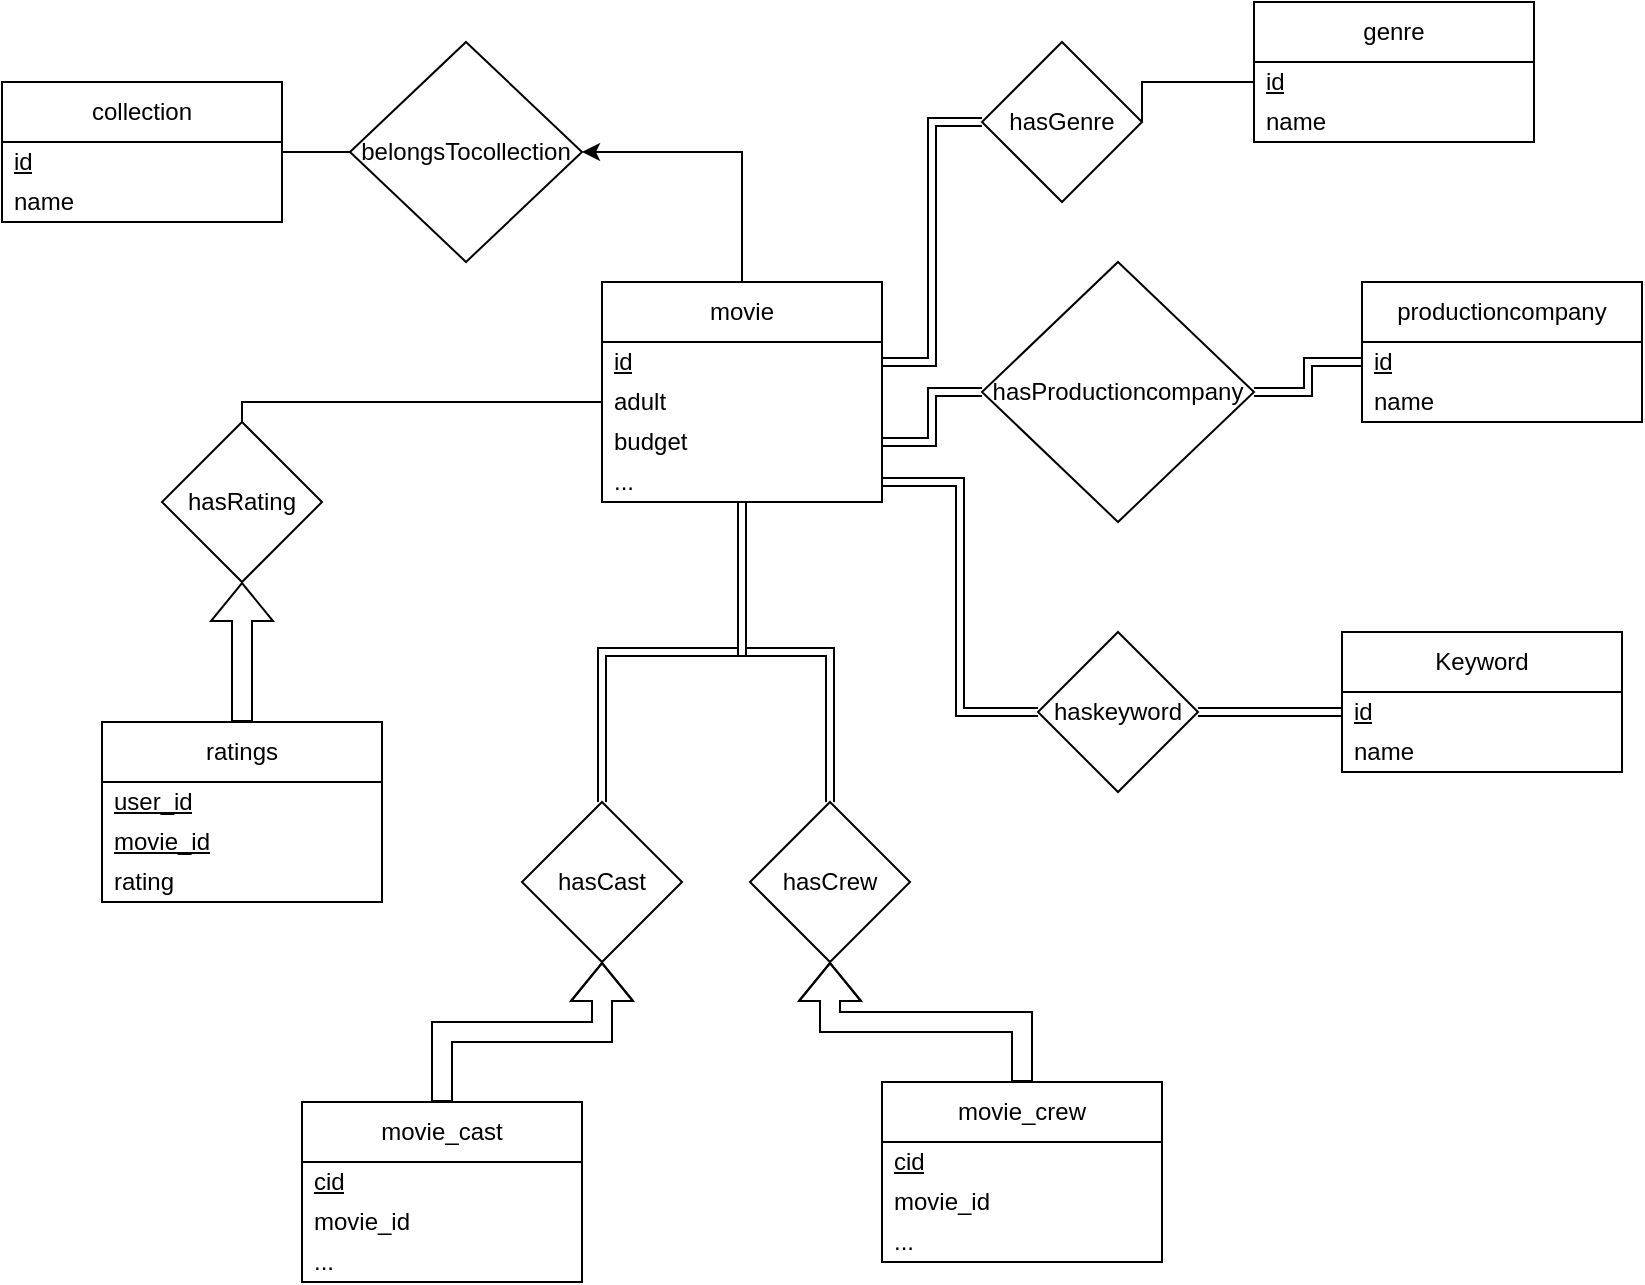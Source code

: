 <mxfile version="24.2.5" type="device">
  <diagram id="C5RBs43oDa-KdzZeNtuy" name="Page-1">
    <mxGraphModel dx="1050" dy="522" grid="1" gridSize="10" guides="1" tooltips="1" connect="1" arrows="1" fold="1" page="1" pageScale="1" pageWidth="827" pageHeight="1169" math="0" shadow="0">
      <root>
        <mxCell id="WIyWlLk6GJQsqaUBKTNV-0" />
        <mxCell id="WIyWlLk6GJQsqaUBKTNV-1" parent="WIyWlLk6GJQsqaUBKTNV-0" />
        <mxCell id="V8xSdqs0KIuIsR105aEn-18" style="rounded=0;orthogonalLoop=1;jettySize=auto;html=1;exitX=0.5;exitY=1;exitDx=0;exitDy=0;entryX=0.5;entryY=0;entryDx=0;entryDy=0;edgeStyle=orthogonalEdgeStyle;shape=link;" parent="WIyWlLk6GJQsqaUBKTNV-1" source="V8xSdqs0KIuIsR105aEn-6" target="V8xSdqs0KIuIsR105aEn-11" edge="1">
          <mxGeometry relative="1" as="geometry" />
        </mxCell>
        <mxCell id="V8xSdqs0KIuIsR105aEn-26" style="edgeStyle=orthogonalEdgeStyle;rounded=0;orthogonalLoop=1;jettySize=auto;html=1;entryX=0.5;entryY=0;entryDx=0;entryDy=0;shape=link;" parent="WIyWlLk6GJQsqaUBKTNV-1" source="V8xSdqs0KIuIsR105aEn-6" target="V8xSdqs0KIuIsR105aEn-25" edge="1">
          <mxGeometry relative="1" as="geometry" />
        </mxCell>
        <mxCell id="R3gXRubeXmH2ampcFMTy-10" style="edgeStyle=orthogonalEdgeStyle;rounded=0;orthogonalLoop=1;jettySize=auto;html=1;exitX=0.5;exitY=0;exitDx=0;exitDy=0;entryX=1;entryY=0.5;entryDx=0;entryDy=0;" parent="WIyWlLk6GJQsqaUBKTNV-1" source="V8xSdqs0KIuIsR105aEn-6" target="V8xSdqs0KIuIsR105aEn-49" edge="1">
          <mxGeometry relative="1" as="geometry" />
        </mxCell>
        <mxCell id="V8xSdqs0KIuIsR105aEn-6" value="movie" style="swimlane;fontStyle=0;childLayout=stackLayout;horizontal=1;startSize=30;horizontalStack=0;resizeParent=1;resizeParentMax=0;resizeLast=0;collapsible=1;marginBottom=0;whiteSpace=wrap;html=1;" parent="WIyWlLk6GJQsqaUBKTNV-1" vertex="1">
          <mxGeometry x="300" y="310" width="140" height="110" as="geometry" />
        </mxCell>
        <mxCell id="V8xSdqs0KIuIsR105aEn-7" value="&lt;u&gt;id&lt;/u&gt;" style="text;strokeColor=none;fillColor=none;align=left;verticalAlign=middle;spacingLeft=4;spacingRight=4;overflow=hidden;points=[[0,0.5],[1,0.5]];portConstraint=eastwest;rotatable=0;whiteSpace=wrap;html=1;" parent="V8xSdqs0KIuIsR105aEn-6" vertex="1">
          <mxGeometry y="30" width="140" height="20" as="geometry" />
        </mxCell>
        <mxCell id="V8xSdqs0KIuIsR105aEn-8" value="adult" style="text;strokeColor=none;fillColor=none;align=left;verticalAlign=middle;spacingLeft=4;spacingRight=4;overflow=hidden;points=[[0,0.5],[1,0.5]];portConstraint=eastwest;rotatable=0;whiteSpace=wrap;html=1;" parent="V8xSdqs0KIuIsR105aEn-6" vertex="1">
          <mxGeometry y="50" width="140" height="20" as="geometry" />
        </mxCell>
        <mxCell id="V8xSdqs0KIuIsR105aEn-9" value="budget" style="text;strokeColor=none;fillColor=none;align=left;verticalAlign=middle;spacingLeft=4;spacingRight=4;overflow=hidden;points=[[0,0.5],[1,0.5]];portConstraint=eastwest;rotatable=0;whiteSpace=wrap;html=1;" parent="V8xSdqs0KIuIsR105aEn-6" vertex="1">
          <mxGeometry y="70" width="140" height="20" as="geometry" />
        </mxCell>
        <mxCell id="V8xSdqs0KIuIsR105aEn-10" value="..." style="text;strokeColor=none;fillColor=none;align=left;verticalAlign=middle;spacingLeft=4;spacingRight=4;overflow=hidden;points=[[0,0.5],[1,0.5]];portConstraint=eastwest;rotatable=0;whiteSpace=wrap;html=1;" parent="V8xSdqs0KIuIsR105aEn-6" vertex="1">
          <mxGeometry y="90" width="140" height="20" as="geometry" />
        </mxCell>
        <mxCell id="V8xSdqs0KIuIsR105aEn-11" value="hasCast" style="rhombus;whiteSpace=wrap;html=1;" parent="WIyWlLk6GJQsqaUBKTNV-1" vertex="1">
          <mxGeometry x="260" y="570" width="80" height="80" as="geometry" />
        </mxCell>
        <mxCell id="V8xSdqs0KIuIsR105aEn-19" style="edgeStyle=orthogonalEdgeStyle;rounded=0;orthogonalLoop=1;jettySize=auto;html=1;exitX=0.5;exitY=0;exitDx=0;exitDy=0;entryX=0.5;entryY=1;entryDx=0;entryDy=0;shape=flexArrow;" parent="WIyWlLk6GJQsqaUBKTNV-1" source="V8xSdqs0KIuIsR105aEn-12" target="V8xSdqs0KIuIsR105aEn-11" edge="1">
          <mxGeometry relative="1" as="geometry" />
        </mxCell>
        <mxCell id="V8xSdqs0KIuIsR105aEn-12" value="movie_cast" style="swimlane;fontStyle=0;childLayout=stackLayout;horizontal=1;startSize=30;horizontalStack=0;resizeParent=1;resizeParentMax=0;resizeLast=0;collapsible=1;marginBottom=0;whiteSpace=wrap;html=1;" parent="WIyWlLk6GJQsqaUBKTNV-1" vertex="1">
          <mxGeometry x="150" y="720" width="140" height="90" as="geometry" />
        </mxCell>
        <mxCell id="V8xSdqs0KIuIsR105aEn-13" value="&lt;u&gt;cid&lt;/u&gt;" style="text;strokeColor=none;fillColor=none;align=left;verticalAlign=middle;spacingLeft=4;spacingRight=4;overflow=hidden;points=[[0,0.5],[1,0.5]];portConstraint=eastwest;rotatable=0;whiteSpace=wrap;html=1;" parent="V8xSdqs0KIuIsR105aEn-12" vertex="1">
          <mxGeometry y="30" width="140" height="20" as="geometry" />
        </mxCell>
        <mxCell id="V8xSdqs0KIuIsR105aEn-14" value="movie_id" style="text;strokeColor=none;fillColor=none;align=left;verticalAlign=middle;spacingLeft=4;spacingRight=4;overflow=hidden;points=[[0,0.5],[1,0.5]];portConstraint=eastwest;rotatable=0;whiteSpace=wrap;html=1;" parent="V8xSdqs0KIuIsR105aEn-12" vertex="1">
          <mxGeometry y="50" width="140" height="20" as="geometry" />
        </mxCell>
        <mxCell id="V8xSdqs0KIuIsR105aEn-15" value="..." style="text;strokeColor=none;fillColor=none;align=left;verticalAlign=middle;spacingLeft=4;spacingRight=4;overflow=hidden;points=[[0,0.5],[1,0.5]];portConstraint=eastwest;rotatable=0;whiteSpace=wrap;html=1;" parent="V8xSdqs0KIuIsR105aEn-12" vertex="1">
          <mxGeometry y="70" width="140" height="20" as="geometry" />
        </mxCell>
        <mxCell id="V8xSdqs0KIuIsR105aEn-27" value="" style="edgeStyle=orthogonalEdgeStyle;rounded=0;orthogonalLoop=1;jettySize=auto;html=1;shape=flexArrow;" parent="WIyWlLk6GJQsqaUBKTNV-1" source="V8xSdqs0KIuIsR105aEn-21" target="V8xSdqs0KIuIsR105aEn-25" edge="1">
          <mxGeometry relative="1" as="geometry" />
        </mxCell>
        <mxCell id="V8xSdqs0KIuIsR105aEn-21" value="movie_crew" style="swimlane;fontStyle=0;childLayout=stackLayout;horizontal=1;startSize=30;horizontalStack=0;resizeParent=1;resizeParentMax=0;resizeLast=0;collapsible=1;marginBottom=0;whiteSpace=wrap;html=1;" parent="WIyWlLk6GJQsqaUBKTNV-1" vertex="1">
          <mxGeometry x="440" y="710" width="140" height="90" as="geometry" />
        </mxCell>
        <mxCell id="V8xSdqs0KIuIsR105aEn-22" value="&lt;u&gt;cid&lt;/u&gt;" style="text;strokeColor=none;fillColor=none;align=left;verticalAlign=middle;spacingLeft=4;spacingRight=4;overflow=hidden;points=[[0,0.5],[1,0.5]];portConstraint=eastwest;rotatable=0;whiteSpace=wrap;html=1;" parent="V8xSdqs0KIuIsR105aEn-21" vertex="1">
          <mxGeometry y="30" width="140" height="20" as="geometry" />
        </mxCell>
        <mxCell id="V8xSdqs0KIuIsR105aEn-23" value="movie_id" style="text;strokeColor=none;fillColor=none;align=left;verticalAlign=middle;spacingLeft=4;spacingRight=4;overflow=hidden;points=[[0,0.5],[1,0.5]];portConstraint=eastwest;rotatable=0;whiteSpace=wrap;html=1;" parent="V8xSdqs0KIuIsR105aEn-21" vertex="1">
          <mxGeometry y="50" width="140" height="20" as="geometry" />
        </mxCell>
        <mxCell id="V8xSdqs0KIuIsR105aEn-24" value="..." style="text;strokeColor=none;fillColor=none;align=left;verticalAlign=middle;spacingLeft=4;spacingRight=4;overflow=hidden;points=[[0,0.5],[1,0.5]];portConstraint=eastwest;rotatable=0;whiteSpace=wrap;html=1;" parent="V8xSdqs0KIuIsR105aEn-21" vertex="1">
          <mxGeometry y="70" width="140" height="20" as="geometry" />
        </mxCell>
        <mxCell id="V8xSdqs0KIuIsR105aEn-25" value="hasCrew" style="rhombus;whiteSpace=wrap;html=1;" parent="WIyWlLk6GJQsqaUBKTNV-1" vertex="1">
          <mxGeometry x="374" y="570" width="80" height="80" as="geometry" />
        </mxCell>
        <mxCell id="V8xSdqs0KIuIsR105aEn-32" value="genre" style="swimlane;fontStyle=0;childLayout=stackLayout;horizontal=1;startSize=30;horizontalStack=0;resizeParent=1;resizeParentMax=0;resizeLast=0;collapsible=1;marginBottom=0;whiteSpace=wrap;html=1;" parent="WIyWlLk6GJQsqaUBKTNV-1" vertex="1">
          <mxGeometry x="626" y="170" width="140" height="70" as="geometry" />
        </mxCell>
        <mxCell id="V8xSdqs0KIuIsR105aEn-33" value="&lt;u&gt;id&lt;/u&gt;" style="text;strokeColor=none;fillColor=none;align=left;verticalAlign=middle;spacingLeft=4;spacingRight=4;overflow=hidden;points=[[0,0.5],[1,0.5]];portConstraint=eastwest;rotatable=0;whiteSpace=wrap;html=1;" parent="V8xSdqs0KIuIsR105aEn-32" vertex="1">
          <mxGeometry y="30" width="140" height="20" as="geometry" />
        </mxCell>
        <mxCell id="V8xSdqs0KIuIsR105aEn-34" value="name" style="text;strokeColor=none;fillColor=none;align=left;verticalAlign=middle;spacingLeft=4;spacingRight=4;overflow=hidden;points=[[0,0.5],[1,0.5]];portConstraint=eastwest;rotatable=0;whiteSpace=wrap;html=1;" parent="V8xSdqs0KIuIsR105aEn-32" vertex="1">
          <mxGeometry y="50" width="140" height="20" as="geometry" />
        </mxCell>
        <mxCell id="V8xSdqs0KIuIsR105aEn-35" value="productioncompany" style="swimlane;fontStyle=0;childLayout=stackLayout;horizontal=1;startSize=30;horizontalStack=0;resizeParent=1;resizeParentMax=0;resizeLast=0;collapsible=1;marginBottom=0;whiteSpace=wrap;html=1;" parent="WIyWlLk6GJQsqaUBKTNV-1" vertex="1">
          <mxGeometry x="680" y="310" width="140" height="70" as="geometry" />
        </mxCell>
        <mxCell id="V8xSdqs0KIuIsR105aEn-36" value="&lt;u&gt;id&lt;/u&gt;" style="text;strokeColor=none;fillColor=none;align=left;verticalAlign=middle;spacingLeft=4;spacingRight=4;overflow=hidden;points=[[0,0.5],[1,0.5]];portConstraint=eastwest;rotatable=0;whiteSpace=wrap;html=1;" parent="V8xSdqs0KIuIsR105aEn-35" vertex="1">
          <mxGeometry y="30" width="140" height="20" as="geometry" />
        </mxCell>
        <mxCell id="V8xSdqs0KIuIsR105aEn-37" value="name" style="text;strokeColor=none;fillColor=none;align=left;verticalAlign=middle;spacingLeft=4;spacingRight=4;overflow=hidden;points=[[0,0.5],[1,0.5]];portConstraint=eastwest;rotatable=0;whiteSpace=wrap;html=1;" parent="V8xSdqs0KIuIsR105aEn-35" vertex="1">
          <mxGeometry y="50" width="140" height="20" as="geometry" />
        </mxCell>
        <mxCell id="V8xSdqs0KIuIsR105aEn-38" value="Keyword" style="swimlane;fontStyle=0;childLayout=stackLayout;horizontal=1;startSize=30;horizontalStack=0;resizeParent=1;resizeParentMax=0;resizeLast=0;collapsible=1;marginBottom=0;whiteSpace=wrap;html=1;" parent="WIyWlLk6GJQsqaUBKTNV-1" vertex="1">
          <mxGeometry x="670" y="485" width="140" height="70" as="geometry" />
        </mxCell>
        <mxCell id="V8xSdqs0KIuIsR105aEn-39" value="&lt;u&gt;id&lt;/u&gt;" style="text;strokeColor=none;fillColor=none;align=left;verticalAlign=middle;spacingLeft=4;spacingRight=4;overflow=hidden;points=[[0,0.5],[1,0.5]];portConstraint=eastwest;rotatable=0;whiteSpace=wrap;html=1;" parent="V8xSdqs0KIuIsR105aEn-38" vertex="1">
          <mxGeometry y="30" width="140" height="20" as="geometry" />
        </mxCell>
        <mxCell id="V8xSdqs0KIuIsR105aEn-40" value="name" style="text;strokeColor=none;fillColor=none;align=left;verticalAlign=middle;spacingLeft=4;spacingRight=4;overflow=hidden;points=[[0,0.5],[1,0.5]];portConstraint=eastwest;rotatable=0;whiteSpace=wrap;html=1;" parent="V8xSdqs0KIuIsR105aEn-38" vertex="1">
          <mxGeometry y="50" width="140" height="20" as="geometry" />
        </mxCell>
        <mxCell id="R3gXRubeXmH2ampcFMTy-13" style="edgeStyle=orthogonalEdgeStyle;rounded=0;orthogonalLoop=1;jettySize=auto;html=1;exitX=0.5;exitY=0;exitDx=0;exitDy=0;entryX=0.5;entryY=1;entryDx=0;entryDy=0;shape=flexArrow;" parent="WIyWlLk6GJQsqaUBKTNV-1" source="V8xSdqs0KIuIsR105aEn-42" target="R3gXRubeXmH2ampcFMTy-11" edge="1">
          <mxGeometry relative="1" as="geometry" />
        </mxCell>
        <mxCell id="V8xSdqs0KIuIsR105aEn-42" value="ratings" style="swimlane;fontStyle=0;childLayout=stackLayout;horizontal=1;startSize=30;horizontalStack=0;resizeParent=1;resizeParentMax=0;resizeLast=0;collapsible=1;marginBottom=0;whiteSpace=wrap;html=1;" parent="WIyWlLk6GJQsqaUBKTNV-1" vertex="1">
          <mxGeometry x="50" y="530" width="140" height="90" as="geometry" />
        </mxCell>
        <mxCell id="V8xSdqs0KIuIsR105aEn-43" value="&lt;u&gt;user_id&lt;/u&gt;" style="text;strokeColor=none;fillColor=none;align=left;verticalAlign=middle;spacingLeft=4;spacingRight=4;overflow=hidden;points=[[0,0.5],[1,0.5]];portConstraint=eastwest;rotatable=0;whiteSpace=wrap;html=1;" parent="V8xSdqs0KIuIsR105aEn-42" vertex="1">
          <mxGeometry y="30" width="140" height="20" as="geometry" />
        </mxCell>
        <mxCell id="V8xSdqs0KIuIsR105aEn-44" value="&lt;u&gt;movie_id&lt;/u&gt;" style="text;strokeColor=none;fillColor=none;align=left;verticalAlign=middle;spacingLeft=4;spacingRight=4;overflow=hidden;points=[[0,0.5],[1,0.5]];portConstraint=eastwest;rotatable=0;whiteSpace=wrap;html=1;" parent="V8xSdqs0KIuIsR105aEn-42" vertex="1">
          <mxGeometry y="50" width="140" height="20" as="geometry" />
        </mxCell>
        <mxCell id="V8xSdqs0KIuIsR105aEn-45" value="rating" style="text;strokeColor=none;fillColor=none;align=left;verticalAlign=middle;spacingLeft=4;spacingRight=4;overflow=hidden;points=[[0,0.5],[1,0.5]];portConstraint=eastwest;rotatable=0;whiteSpace=wrap;html=1;" parent="V8xSdqs0KIuIsR105aEn-42" vertex="1">
          <mxGeometry y="70" width="140" height="20" as="geometry" />
        </mxCell>
        <mxCell id="V8xSdqs0KIuIsR105aEn-46" value="hasGenre" style="rhombus;whiteSpace=wrap;html=1;" parent="WIyWlLk6GJQsqaUBKTNV-1" vertex="1">
          <mxGeometry x="490" y="190" width="80" height="80" as="geometry" />
        </mxCell>
        <mxCell id="V8xSdqs0KIuIsR105aEn-47" value="haskeyword" style="rhombus;whiteSpace=wrap;html=1;" parent="WIyWlLk6GJQsqaUBKTNV-1" vertex="1">
          <mxGeometry x="518" y="485" width="80" height="80" as="geometry" />
        </mxCell>
        <mxCell id="V8xSdqs0KIuIsR105aEn-48" value="hasProductioncompany" style="rhombus;whiteSpace=wrap;html=1;" parent="WIyWlLk6GJQsqaUBKTNV-1" vertex="1">
          <mxGeometry x="490" y="300" width="136" height="130" as="geometry" />
        </mxCell>
        <mxCell id="V8xSdqs0KIuIsR105aEn-49" value="belongsTocollection" style="rhombus;whiteSpace=wrap;html=1;" parent="WIyWlLk6GJQsqaUBKTNV-1" vertex="1">
          <mxGeometry x="174" y="190" width="116" height="110" as="geometry" />
        </mxCell>
        <mxCell id="V8xSdqs0KIuIsR105aEn-50" style="edgeStyle=orthogonalEdgeStyle;rounded=0;orthogonalLoop=1;jettySize=auto;html=1;exitX=1;exitY=0.5;exitDx=0;exitDy=0;entryX=0;entryY=0.5;entryDx=0;entryDy=0;shape=link;" parent="WIyWlLk6GJQsqaUBKTNV-1" source="V8xSdqs0KIuIsR105aEn-7" target="V8xSdqs0KIuIsR105aEn-46" edge="1">
          <mxGeometry relative="1" as="geometry" />
        </mxCell>
        <mxCell id="V8xSdqs0KIuIsR105aEn-52" value="" style="endArrow=none;html=1;rounded=0;entryX=0;entryY=0.5;entryDx=0;entryDy=0;exitX=1;exitY=0.5;exitDx=0;exitDy=0;" parent="WIyWlLk6GJQsqaUBKTNV-1" source="V8xSdqs0KIuIsR105aEn-46" target="V8xSdqs0KIuIsR105aEn-33" edge="1">
          <mxGeometry width="50" height="50" relative="1" as="geometry">
            <mxPoint x="530" y="300" as="sourcePoint" />
            <mxPoint x="580" y="250" as="targetPoint" />
            <Array as="points">
              <mxPoint x="570" y="210" />
            </Array>
          </mxGeometry>
        </mxCell>
        <mxCell id="R3gXRubeXmH2ampcFMTy-0" style="edgeStyle=orthogonalEdgeStyle;rounded=0;orthogonalLoop=1;jettySize=auto;html=1;exitX=1;exitY=0.5;exitDx=0;exitDy=0;entryX=0;entryY=0.5;entryDx=0;entryDy=0;endWidth=23;endSize=3.93;shape=link;" parent="WIyWlLk6GJQsqaUBKTNV-1" source="V8xSdqs0KIuIsR105aEn-9" target="V8xSdqs0KIuIsR105aEn-48" edge="1">
          <mxGeometry relative="1" as="geometry" />
        </mxCell>
        <mxCell id="R3gXRubeXmH2ampcFMTy-2" value="" style="endArrow=none;html=1;rounded=0;entryX=0;entryY=0.5;entryDx=0;entryDy=0;exitX=1;exitY=0.5;exitDx=0;exitDy=0;shape=link;edgeStyle=orthogonalEdgeStyle;" parent="WIyWlLk6GJQsqaUBKTNV-1" source="V8xSdqs0KIuIsR105aEn-48" target="V8xSdqs0KIuIsR105aEn-36" edge="1">
          <mxGeometry width="50" height="50" relative="1" as="geometry">
            <mxPoint x="390" y="300" as="sourcePoint" />
            <mxPoint x="440" y="250" as="targetPoint" />
          </mxGeometry>
        </mxCell>
        <mxCell id="R3gXRubeXmH2ampcFMTy-3" style="edgeStyle=orthogonalEdgeStyle;rounded=0;orthogonalLoop=1;jettySize=auto;html=1;exitX=1;exitY=0.5;exitDx=0;exitDy=0;entryX=0;entryY=0.5;entryDx=0;entryDy=0;shape=link;" parent="WIyWlLk6GJQsqaUBKTNV-1" source="V8xSdqs0KIuIsR105aEn-10" target="V8xSdqs0KIuIsR105aEn-47" edge="1">
          <mxGeometry relative="1" as="geometry" />
        </mxCell>
        <mxCell id="R3gXRubeXmH2ampcFMTy-4" value="" style="endArrow=none;html=1;rounded=0;entryX=0;entryY=0.5;entryDx=0;entryDy=0;exitX=1;exitY=0.5;exitDx=0;exitDy=0;shape=link;" parent="WIyWlLk6GJQsqaUBKTNV-1" source="V8xSdqs0KIuIsR105aEn-47" target="V8xSdqs0KIuIsR105aEn-39" edge="1">
          <mxGeometry width="50" height="50" relative="1" as="geometry">
            <mxPoint x="390" y="500" as="sourcePoint" />
            <mxPoint x="440" y="450" as="targetPoint" />
          </mxGeometry>
        </mxCell>
        <mxCell id="R3gXRubeXmH2ampcFMTy-11" value="hasRating" style="rhombus;whiteSpace=wrap;html=1;" parent="WIyWlLk6GJQsqaUBKTNV-1" vertex="1">
          <mxGeometry x="80" y="380" width="80" height="80" as="geometry" />
        </mxCell>
        <mxCell id="R3gXRubeXmH2ampcFMTy-12" value="" style="endArrow=none;html=1;rounded=0;exitX=0.5;exitY=0;exitDx=0;exitDy=0;entryX=0;entryY=0.5;entryDx=0;entryDy=0;" parent="WIyWlLk6GJQsqaUBKTNV-1" source="R3gXRubeXmH2ampcFMTy-11" target="V8xSdqs0KIuIsR105aEn-8" edge="1">
          <mxGeometry width="50" height="50" relative="1" as="geometry">
            <mxPoint x="390" y="500" as="sourcePoint" />
            <mxPoint x="440" y="450" as="targetPoint" />
            <Array as="points">
              <mxPoint x="120" y="370" />
            </Array>
          </mxGeometry>
        </mxCell>
        <mxCell id="abZFVv-JNdgjfj2bjs7A-2" value="" style="endArrow=none;html=1;rounded=0;exitX=1;exitY=0.25;exitDx=0;exitDy=0;exitPerimeter=0;entryX=0;entryY=0.5;entryDx=0;entryDy=0;" edge="1" parent="WIyWlLk6GJQsqaUBKTNV-1" target="V8xSdqs0KIuIsR105aEn-49">
          <mxGeometry width="50" height="50" relative="1" as="geometry">
            <mxPoint x="140" y="245" as="sourcePoint" />
            <mxPoint x="440" y="250" as="targetPoint" />
          </mxGeometry>
        </mxCell>
        <mxCell id="abZFVv-JNdgjfj2bjs7A-4" value="collection" style="swimlane;fontStyle=0;childLayout=stackLayout;horizontal=1;startSize=30;horizontalStack=0;resizeParent=1;resizeParentMax=0;resizeLast=0;collapsible=1;marginBottom=0;whiteSpace=wrap;html=1;" vertex="1" parent="WIyWlLk6GJQsqaUBKTNV-1">
          <mxGeometry y="210" width="140" height="70" as="geometry" />
        </mxCell>
        <mxCell id="abZFVv-JNdgjfj2bjs7A-5" value="&lt;u&gt;id&lt;/u&gt;" style="text;strokeColor=none;fillColor=none;align=left;verticalAlign=middle;spacingLeft=4;spacingRight=4;overflow=hidden;points=[[0,0.5],[1,0.5]];portConstraint=eastwest;rotatable=0;whiteSpace=wrap;html=1;" vertex="1" parent="abZFVv-JNdgjfj2bjs7A-4">
          <mxGeometry y="30" width="140" height="20" as="geometry" />
        </mxCell>
        <mxCell id="abZFVv-JNdgjfj2bjs7A-6" value="name" style="text;strokeColor=none;fillColor=none;align=left;verticalAlign=middle;spacingLeft=4;spacingRight=4;overflow=hidden;points=[[0,0.5],[1,0.5]];portConstraint=eastwest;rotatable=0;whiteSpace=wrap;html=1;" vertex="1" parent="abZFVv-JNdgjfj2bjs7A-4">
          <mxGeometry y="50" width="140" height="20" as="geometry" />
        </mxCell>
      </root>
    </mxGraphModel>
  </diagram>
</mxfile>
